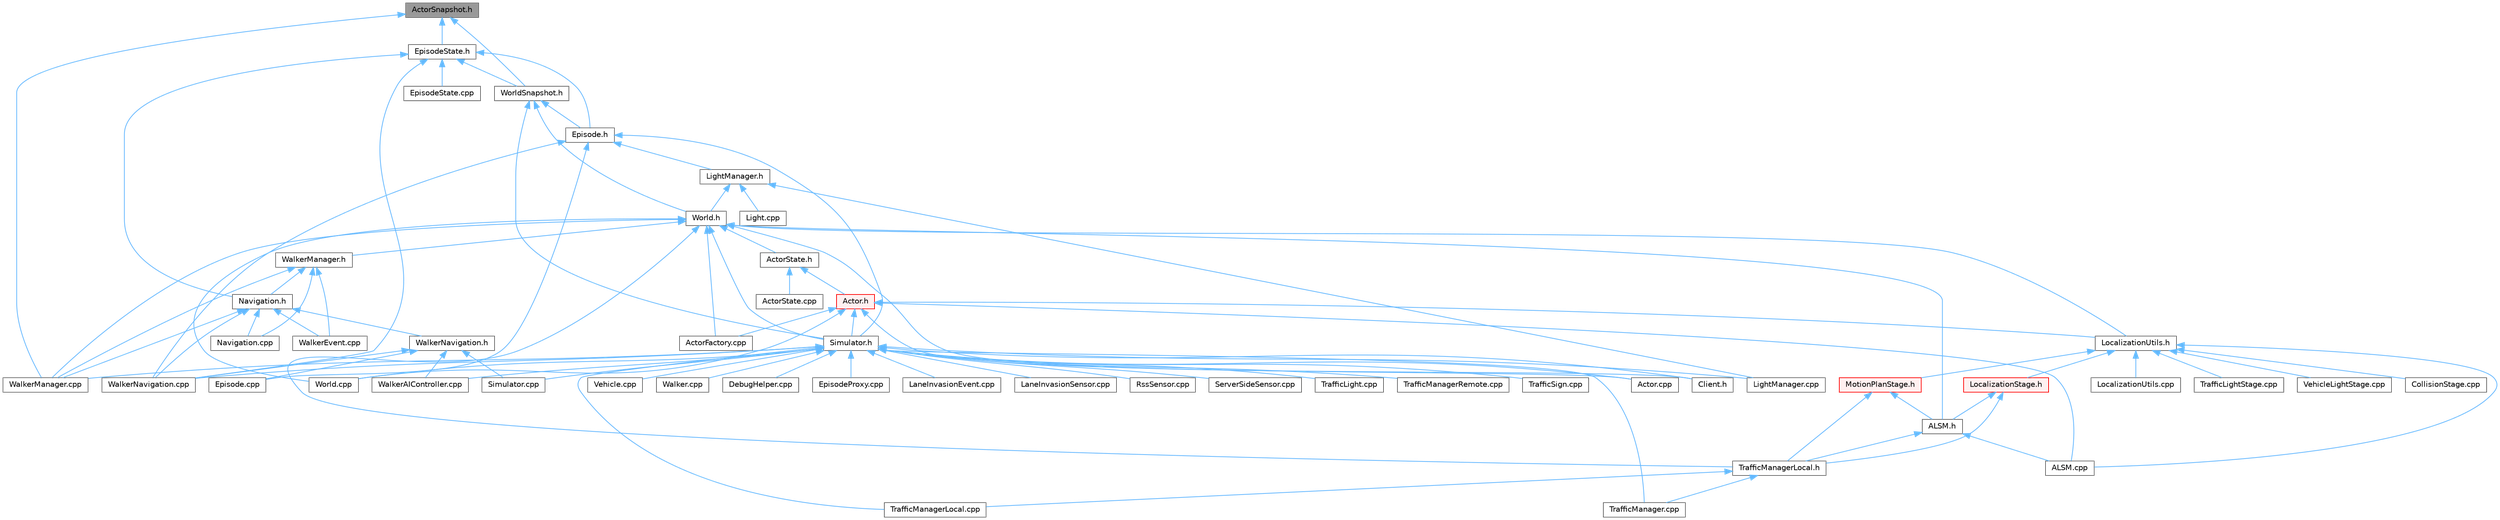 digraph "ActorSnapshot.h"
{
 // INTERACTIVE_SVG=YES
 // LATEX_PDF_SIZE
  bgcolor="transparent";
  edge [fontname=Helvetica,fontsize=10,labelfontname=Helvetica,labelfontsize=10];
  node [fontname=Helvetica,fontsize=10,shape=box,height=0.2,width=0.4];
  Node1 [id="Node000001",label="ActorSnapshot.h",height=0.2,width=0.4,color="gray40", fillcolor="grey60", style="filled", fontcolor="black",tooltip=" "];
  Node1 -> Node2 [id="edge1_Node000001_Node000002",dir="back",color="steelblue1",style="solid",tooltip=" "];
  Node2 [id="Node000002",label="EpisodeState.h",height=0.2,width=0.4,color="grey40", fillcolor="white", style="filled",URL="$d7/df2/EpisodeState_8h.html",tooltip=" "];
  Node2 -> Node3 [id="edge2_Node000002_Node000003",dir="back",color="steelblue1",style="solid",tooltip=" "];
  Node3 [id="Node000003",label="Episode.h",height=0.2,width=0.4,color="grey40", fillcolor="white", style="filled",URL="$d9/d9e/Episode_8h.html",tooltip=" "];
  Node3 -> Node4 [id="edge3_Node000003_Node000004",dir="back",color="steelblue1",style="solid",tooltip=" "];
  Node4 [id="Node000004",label="Episode.cpp",height=0.2,width=0.4,color="grey40", fillcolor="white", style="filled",URL="$d6/d12/Episode_8cpp.html",tooltip=" "];
  Node3 -> Node5 [id="edge4_Node000003_Node000005",dir="back",color="steelblue1",style="solid",tooltip=" "];
  Node5 [id="Node000005",label="LightManager.h",height=0.2,width=0.4,color="grey40", fillcolor="white", style="filled",URL="$dd/d9a/LightManager_8h.html",tooltip=" "];
  Node5 -> Node6 [id="edge5_Node000005_Node000006",dir="back",color="steelblue1",style="solid",tooltip=" "];
  Node6 [id="Node000006",label="Light.cpp",height=0.2,width=0.4,color="grey40", fillcolor="white", style="filled",URL="$d2/d41/Light_8cpp.html",tooltip=" "];
  Node5 -> Node7 [id="edge6_Node000005_Node000007",dir="back",color="steelblue1",style="solid",tooltip=" "];
  Node7 [id="Node000007",label="LightManager.cpp",height=0.2,width=0.4,color="grey40", fillcolor="white", style="filled",URL="$d3/d1d/LightManager_8cpp.html",tooltip=" "];
  Node5 -> Node8 [id="edge7_Node000005_Node000008",dir="back",color="steelblue1",style="solid",tooltip=" "];
  Node8 [id="Node000008",label="World.h",height=0.2,width=0.4,color="grey40", fillcolor="white", style="filled",URL="$dd/d5b/World_8h.html",tooltip=" "];
  Node8 -> Node9 [id="edge8_Node000008_Node000009",dir="back",color="steelblue1",style="solid",tooltip=" "];
  Node9 [id="Node000009",label="ALSM.h",height=0.2,width=0.4,color="grey40", fillcolor="white", style="filled",URL="$dc/d2c/ALSM_8h.html",tooltip=" "];
  Node9 -> Node10 [id="edge9_Node000009_Node000010",dir="back",color="steelblue1",style="solid",tooltip=" "];
  Node10 [id="Node000010",label="ALSM.cpp",height=0.2,width=0.4,color="grey40", fillcolor="white", style="filled",URL="$d9/da8/ALSM_8cpp.html",tooltip=" "];
  Node9 -> Node11 [id="edge10_Node000009_Node000011",dir="back",color="steelblue1",style="solid",tooltip=" "];
  Node11 [id="Node000011",label="TrafficManagerLocal.h",height=0.2,width=0.4,color="grey40", fillcolor="white", style="filled",URL="$db/ddf/TrafficManagerLocal_8h.html",tooltip=" "];
  Node11 -> Node12 [id="edge11_Node000011_Node000012",dir="back",color="steelblue1",style="solid",tooltip=" "];
  Node12 [id="Node000012",label="TrafficManager.cpp",height=0.2,width=0.4,color="grey40", fillcolor="white", style="filled",URL="$db/d04/TrafficManager_8cpp.html",tooltip=" "];
  Node11 -> Node13 [id="edge12_Node000011_Node000013",dir="back",color="steelblue1",style="solid",tooltip=" "];
  Node13 [id="Node000013",label="TrafficManagerLocal.cpp",height=0.2,width=0.4,color="grey40", fillcolor="white", style="filled",URL="$da/d53/TrafficManagerLocal_8cpp.html",tooltip=" "];
  Node8 -> Node14 [id="edge13_Node000008_Node000014",dir="back",color="steelblue1",style="solid",tooltip=" "];
  Node14 [id="Node000014",label="ActorFactory.cpp",height=0.2,width=0.4,color="grey40", fillcolor="white", style="filled",URL="$df/dd6/ActorFactory_8cpp.html",tooltip=" "];
  Node8 -> Node15 [id="edge14_Node000008_Node000015",dir="back",color="steelblue1",style="solid",tooltip=" "];
  Node15 [id="Node000015",label="ActorState.h",height=0.2,width=0.4,color="grey40", fillcolor="white", style="filled",URL="$d4/d22/client_2detail_2ActorState_8h.html",tooltip=" "];
  Node15 -> Node16 [id="edge15_Node000015_Node000016",dir="back",color="steelblue1",style="solid",tooltip=" "];
  Node16 [id="Node000016",label="Actor.h",height=0.2,width=0.4,color="red", fillcolor="#FFF0F0", style="filled",URL="$da/d48/client_2Actor_8h.html",tooltip=" "];
  Node16 -> Node10 [id="edge16_Node000016_Node000010",dir="back",color="steelblue1",style="solid",tooltip=" "];
  Node16 -> Node17 [id="edge17_Node000016_Node000017",dir="back",color="steelblue1",style="solid",tooltip=" "];
  Node17 [id="Node000017",label="Actor.cpp",height=0.2,width=0.4,color="grey40", fillcolor="white", style="filled",URL="$d4/d34/Actor_8cpp.html",tooltip=" "];
  Node16 -> Node14 [id="edge18_Node000016_Node000014",dir="back",color="steelblue1",style="solid",tooltip=" "];
  Node16 -> Node22 [id="edge19_Node000016_Node000022",dir="back",color="steelblue1",style="solid",tooltip=" "];
  Node22 [id="Node000022",label="LocalizationUtils.h",height=0.2,width=0.4,color="grey40", fillcolor="white", style="filled",URL="$d2/d84/LocalizationUtils_8h.html",tooltip=" "];
  Node22 -> Node10 [id="edge20_Node000022_Node000010",dir="back",color="steelblue1",style="solid",tooltip=" "];
  Node22 -> Node23 [id="edge21_Node000022_Node000023",dir="back",color="steelblue1",style="solid",tooltip=" "];
  Node23 [id="Node000023",label="CollisionStage.cpp",height=0.2,width=0.4,color="grey40", fillcolor="white", style="filled",URL="$db/da2/CollisionStage_8cpp.html",tooltip=" "];
  Node22 -> Node24 [id="edge22_Node000022_Node000024",dir="back",color="steelblue1",style="solid",tooltip=" "];
  Node24 [id="Node000024",label="LocalizationStage.h",height=0.2,width=0.4,color="red", fillcolor="#FFF0F0", style="filled",URL="$d9/df4/LocalizationStage_8h.html",tooltip=" "];
  Node24 -> Node9 [id="edge23_Node000024_Node000009",dir="back",color="steelblue1",style="solid",tooltip=" "];
  Node24 -> Node11 [id="edge24_Node000024_Node000011",dir="back",color="steelblue1",style="solid",tooltip=" "];
  Node22 -> Node26 [id="edge25_Node000022_Node000026",dir="back",color="steelblue1",style="solid",tooltip=" "];
  Node26 [id="Node000026",label="LocalizationUtils.cpp",height=0.2,width=0.4,color="grey40", fillcolor="white", style="filled",URL="$d1/dd6/LocalizationUtils_8cpp.html",tooltip=" "];
  Node22 -> Node27 [id="edge26_Node000022_Node000027",dir="back",color="steelblue1",style="solid",tooltip=" "];
  Node27 [id="Node000027",label="MotionPlanStage.h",height=0.2,width=0.4,color="red", fillcolor="#FFF0F0", style="filled",URL="$d3/d00/MotionPlanStage_8h.html",tooltip=" "];
  Node27 -> Node9 [id="edge27_Node000027_Node000009",dir="back",color="steelblue1",style="solid",tooltip=" "];
  Node27 -> Node11 [id="edge28_Node000027_Node000011",dir="back",color="steelblue1",style="solid",tooltip=" "];
  Node22 -> Node29 [id="edge29_Node000022_Node000029",dir="back",color="steelblue1",style="solid",tooltip=" "];
  Node29 [id="Node000029",label="TrafficLightStage.cpp",height=0.2,width=0.4,color="grey40", fillcolor="white", style="filled",URL="$dc/d13/TrafficLightStage_8cpp.html",tooltip=" "];
  Node22 -> Node30 [id="edge30_Node000022_Node000030",dir="back",color="steelblue1",style="solid",tooltip=" "];
  Node30 [id="Node000030",label="VehicleLightStage.cpp",height=0.2,width=0.4,color="grey40", fillcolor="white", style="filled",URL="$d2/d11/VehicleLightStage_8cpp.html",tooltip=" "];
  Node16 -> Node65 [id="edge31_Node000016_Node000065",dir="back",color="steelblue1",style="solid",tooltip=" "];
  Node65 [id="Node000065",label="Simulator.h",height=0.2,width=0.4,color="grey40", fillcolor="white", style="filled",URL="$d6/d4a/Simulator_8h.html",tooltip=" "];
  Node65 -> Node17 [id="edge32_Node000065_Node000017",dir="back",color="steelblue1",style="solid",tooltip=" "];
  Node65 -> Node66 [id="edge33_Node000065_Node000066",dir="back",color="steelblue1",style="solid",tooltip=" "];
  Node66 [id="Node000066",label="Client.h",height=0.2,width=0.4,color="grey40", fillcolor="white", style="filled",URL="$dd/de3/client_2Client_8h.html",tooltip=" "];
  Node65 -> Node67 [id="edge34_Node000065_Node000067",dir="back",color="steelblue1",style="solid",tooltip=" "];
  Node67 [id="Node000067",label="DebugHelper.cpp",height=0.2,width=0.4,color="grey40", fillcolor="white", style="filled",URL="$d2/d01/DebugHelper_8cpp.html",tooltip=" "];
  Node65 -> Node68 [id="edge35_Node000065_Node000068",dir="back",color="steelblue1",style="solid",tooltip=" "];
  Node68 [id="Node000068",label="EpisodeProxy.cpp",height=0.2,width=0.4,color="grey40", fillcolor="white", style="filled",URL="$d2/d6b/EpisodeProxy_8cpp.html",tooltip=" "];
  Node65 -> Node56 [id="edge36_Node000065_Node000056",dir="back",color="steelblue1",style="solid",tooltip=" "];
  Node56 [id="Node000056",label="LaneInvasionEvent.cpp",height=0.2,width=0.4,color="grey40", fillcolor="white", style="filled",URL="$d6/d75/LaneInvasionEvent_8cpp.html",tooltip=" "];
  Node65 -> Node57 [id="edge37_Node000065_Node000057",dir="back",color="steelblue1",style="solid",tooltip=" "];
  Node57 [id="Node000057",label="LaneInvasionSensor.cpp",height=0.2,width=0.4,color="grey40", fillcolor="white", style="filled",URL="$dd/dbc/LibCarla_2source_2carla_2client_2LaneInvasionSensor_8cpp.html",tooltip=" "];
  Node65 -> Node7 [id="edge38_Node000065_Node000007",dir="back",color="steelblue1",style="solid",tooltip=" "];
  Node65 -> Node34 [id="edge39_Node000065_Node000034",dir="back",color="steelblue1",style="solid",tooltip=" "];
  Node34 [id="Node000034",label="RssSensor.cpp",height=0.2,width=0.4,color="grey40", fillcolor="white", style="filled",URL="$d8/d77/LibCarla_2source_2carla_2rss_2RssSensor_8cpp.html",tooltip=" "];
  Node65 -> Node63 [id="edge40_Node000065_Node000063",dir="back",color="steelblue1",style="solid",tooltip=" "];
  Node63 [id="Node000063",label="ServerSideSensor.cpp",height=0.2,width=0.4,color="grey40", fillcolor="white", style="filled",URL="$d1/da0/ServerSideSensor_8cpp.html",tooltip=" "];
  Node65 -> Node64 [id="edge41_Node000065_Node000064",dir="back",color="steelblue1",style="solid",tooltip=" "];
  Node64 [id="Node000064",label="Simulator.cpp",height=0.2,width=0.4,color="grey40", fillcolor="white", style="filled",URL="$d2/d0c/Simulator_8cpp.html",tooltip=" "];
  Node65 -> Node36 [id="edge42_Node000065_Node000036",dir="back",color="steelblue1",style="solid",tooltip=" "];
  Node36 [id="Node000036",label="TrafficLight.cpp",height=0.2,width=0.4,color="grey40", fillcolor="white", style="filled",URL="$dd/d90/TrafficLight_8cpp.html",tooltip=" "];
  Node65 -> Node12 [id="edge43_Node000065_Node000012",dir="back",color="steelblue1",style="solid",tooltip=" "];
  Node65 -> Node13 [id="edge44_Node000065_Node000013",dir="back",color="steelblue1",style="solid",tooltip=" "];
  Node65 -> Node69 [id="edge45_Node000065_Node000069",dir="back",color="steelblue1",style="solid",tooltip=" "];
  Node69 [id="Node000069",label="TrafficManagerRemote.cpp",height=0.2,width=0.4,color="grey40", fillcolor="white", style="filled",URL="$d6/d82/TrafficManagerRemote_8cpp.html",tooltip=" "];
  Node65 -> Node37 [id="edge46_Node000065_Node000037",dir="back",color="steelblue1",style="solid",tooltip=" "];
  Node37 [id="Node000037",label="TrafficSign.cpp",height=0.2,width=0.4,color="grey40", fillcolor="white", style="filled",URL="$d1/d40/TrafficSign_8cpp.html",tooltip=" "];
  Node65 -> Node38 [id="edge47_Node000065_Node000038",dir="back",color="steelblue1",style="solid",tooltip=" "];
  Node38 [id="Node000038",label="Vehicle.cpp",height=0.2,width=0.4,color="grey40", fillcolor="white", style="filled",URL="$d0/d27/Vehicle_8cpp.html",tooltip=" "];
  Node65 -> Node70 [id="edge48_Node000065_Node000070",dir="back",color="steelblue1",style="solid",tooltip=" "];
  Node70 [id="Node000070",label="Walker.cpp",height=0.2,width=0.4,color="grey40", fillcolor="white", style="filled",URL="$d6/db6/Walker_8cpp.html",tooltip=" "];
  Node65 -> Node71 [id="edge49_Node000065_Node000071",dir="back",color="steelblue1",style="solid",tooltip=" "];
  Node71 [id="Node000071",label="WalkerAIController.cpp",height=0.2,width=0.4,color="grey40", fillcolor="white", style="filled",URL="$de/d69/WalkerAIController_8cpp.html",tooltip=" "];
  Node65 -> Node72 [id="edge50_Node000065_Node000072",dir="back",color="steelblue1",style="solid",tooltip=" "];
  Node72 [id="Node000072",label="WalkerManager.cpp",height=0.2,width=0.4,color="grey40", fillcolor="white", style="filled",URL="$d2/dbb/WalkerManager_8cpp.html",tooltip=" "];
  Node65 -> Node73 [id="edge51_Node000065_Node000073",dir="back",color="steelblue1",style="solid",tooltip=" "];
  Node73 [id="Node000073",label="WalkerNavigation.cpp",height=0.2,width=0.4,color="grey40", fillcolor="white", style="filled",URL="$de/d84/WalkerNavigation_8cpp.html",tooltip=" "];
  Node65 -> Node39 [id="edge52_Node000065_Node000039",dir="back",color="steelblue1",style="solid",tooltip=" "];
  Node39 [id="Node000039",label="World.cpp",height=0.2,width=0.4,color="grey40", fillcolor="white", style="filled",URL="$d7/dfe/World_8cpp.html",tooltip=" "];
  Node16 -> Node39 [id="edge53_Node000016_Node000039",dir="back",color="steelblue1",style="solid",tooltip=" "];
  Node15 -> Node87 [id="edge54_Node000015_Node000087",dir="back",color="steelblue1",style="solid",tooltip=" "];
  Node87 [id="Node000087",label="ActorState.cpp",height=0.2,width=0.4,color="grey40", fillcolor="white", style="filled",URL="$d6/de7/ActorState_8cpp.html",tooltip=" "];
  Node8 -> Node66 [id="edge55_Node000008_Node000066",dir="back",color="steelblue1",style="solid",tooltip=" "];
  Node8 -> Node22 [id="edge56_Node000008_Node000022",dir="back",color="steelblue1",style="solid",tooltip=" "];
  Node8 -> Node65 [id="edge57_Node000008_Node000065",dir="back",color="steelblue1",style="solid",tooltip=" "];
  Node8 -> Node11 [id="edge58_Node000008_Node000011",dir="back",color="steelblue1",style="solid",tooltip=" "];
  Node8 -> Node72 [id="edge59_Node000008_Node000072",dir="back",color="steelblue1",style="solid",tooltip=" "];
  Node8 -> Node80 [id="edge60_Node000008_Node000080",dir="back",color="steelblue1",style="solid",tooltip=" "];
  Node80 [id="Node000080",label="WalkerManager.h",height=0.2,width=0.4,color="grey40", fillcolor="white", style="filled",URL="$df/d64/WalkerManager_8h.html",tooltip=" "];
  Node80 -> Node81 [id="edge61_Node000080_Node000081",dir="back",color="steelblue1",style="solid",tooltip=" "];
  Node81 [id="Node000081",label="Navigation.cpp",height=0.2,width=0.4,color="grey40", fillcolor="white", style="filled",URL="$d5/d9c/Navigation_8cpp.html",tooltip=" "];
  Node80 -> Node82 [id="edge62_Node000080_Node000082",dir="back",color="steelblue1",style="solid",tooltip=" "];
  Node82 [id="Node000082",label="Navigation.h",height=0.2,width=0.4,color="grey40", fillcolor="white", style="filled",URL="$d0/d36/Navigation_8h.html",tooltip=" "];
  Node82 -> Node81 [id="edge63_Node000082_Node000081",dir="back",color="steelblue1",style="solid",tooltip=" "];
  Node82 -> Node83 [id="edge64_Node000082_Node000083",dir="back",color="steelblue1",style="solid",tooltip=" "];
  Node83 [id="Node000083",label="WalkerEvent.cpp",height=0.2,width=0.4,color="grey40", fillcolor="white", style="filled",URL="$de/db9/WalkerEvent_8cpp.html",tooltip=" "];
  Node82 -> Node72 [id="edge65_Node000082_Node000072",dir="back",color="steelblue1",style="solid",tooltip=" "];
  Node82 -> Node73 [id="edge66_Node000082_Node000073",dir="back",color="steelblue1",style="solid",tooltip=" "];
  Node82 -> Node84 [id="edge67_Node000082_Node000084",dir="back",color="steelblue1",style="solid",tooltip=" "];
  Node84 [id="Node000084",label="WalkerNavigation.h",height=0.2,width=0.4,color="grey40", fillcolor="white", style="filled",URL="$d5/d09/WalkerNavigation_8h.html",tooltip=" "];
  Node84 -> Node4 [id="edge68_Node000084_Node000004",dir="back",color="steelblue1",style="solid",tooltip=" "];
  Node84 -> Node64 [id="edge69_Node000084_Node000064",dir="back",color="steelblue1",style="solid",tooltip=" "];
  Node84 -> Node71 [id="edge70_Node000084_Node000071",dir="back",color="steelblue1",style="solid",tooltip=" "];
  Node84 -> Node73 [id="edge71_Node000084_Node000073",dir="back",color="steelblue1",style="solid",tooltip=" "];
  Node80 -> Node83 [id="edge72_Node000080_Node000083",dir="back",color="steelblue1",style="solid",tooltip=" "];
  Node80 -> Node72 [id="edge73_Node000080_Node000072",dir="back",color="steelblue1",style="solid",tooltip=" "];
  Node8 -> Node39 [id="edge74_Node000008_Node000039",dir="back",color="steelblue1",style="solid",tooltip=" "];
  Node3 -> Node65 [id="edge75_Node000003_Node000065",dir="back",color="steelblue1",style="solid",tooltip=" "];
  Node3 -> Node73 [id="edge76_Node000003_Node000073",dir="back",color="steelblue1",style="solid",tooltip=" "];
  Node2 -> Node88 [id="edge77_Node000002_Node000088",dir="back",color="steelblue1",style="solid",tooltip=" "];
  Node88 [id="Node000088",label="EpisodeState.cpp",height=0.2,width=0.4,color="grey40", fillcolor="white", style="filled",URL="$d9/df5/EpisodeState_8cpp.html",tooltip=" "];
  Node2 -> Node82 [id="edge78_Node000002_Node000082",dir="back",color="steelblue1",style="solid",tooltip=" "];
  Node2 -> Node73 [id="edge79_Node000002_Node000073",dir="back",color="steelblue1",style="solid",tooltip=" "];
  Node2 -> Node89 [id="edge80_Node000002_Node000089",dir="back",color="steelblue1",style="solid",tooltip=" "];
  Node89 [id="Node000089",label="WorldSnapshot.h",height=0.2,width=0.4,color="grey40", fillcolor="white", style="filled",URL="$df/d11/WorldSnapshot_8h.html",tooltip=" "];
  Node89 -> Node3 [id="edge81_Node000089_Node000003",dir="back",color="steelblue1",style="solid",tooltip=" "];
  Node89 -> Node65 [id="edge82_Node000089_Node000065",dir="back",color="steelblue1",style="solid",tooltip=" "];
  Node89 -> Node8 [id="edge83_Node000089_Node000008",dir="back",color="steelblue1",style="solid",tooltip=" "];
  Node1 -> Node72 [id="edge84_Node000001_Node000072",dir="back",color="steelblue1",style="solid",tooltip=" "];
  Node1 -> Node89 [id="edge85_Node000001_Node000089",dir="back",color="steelblue1",style="solid",tooltip=" "];
}
